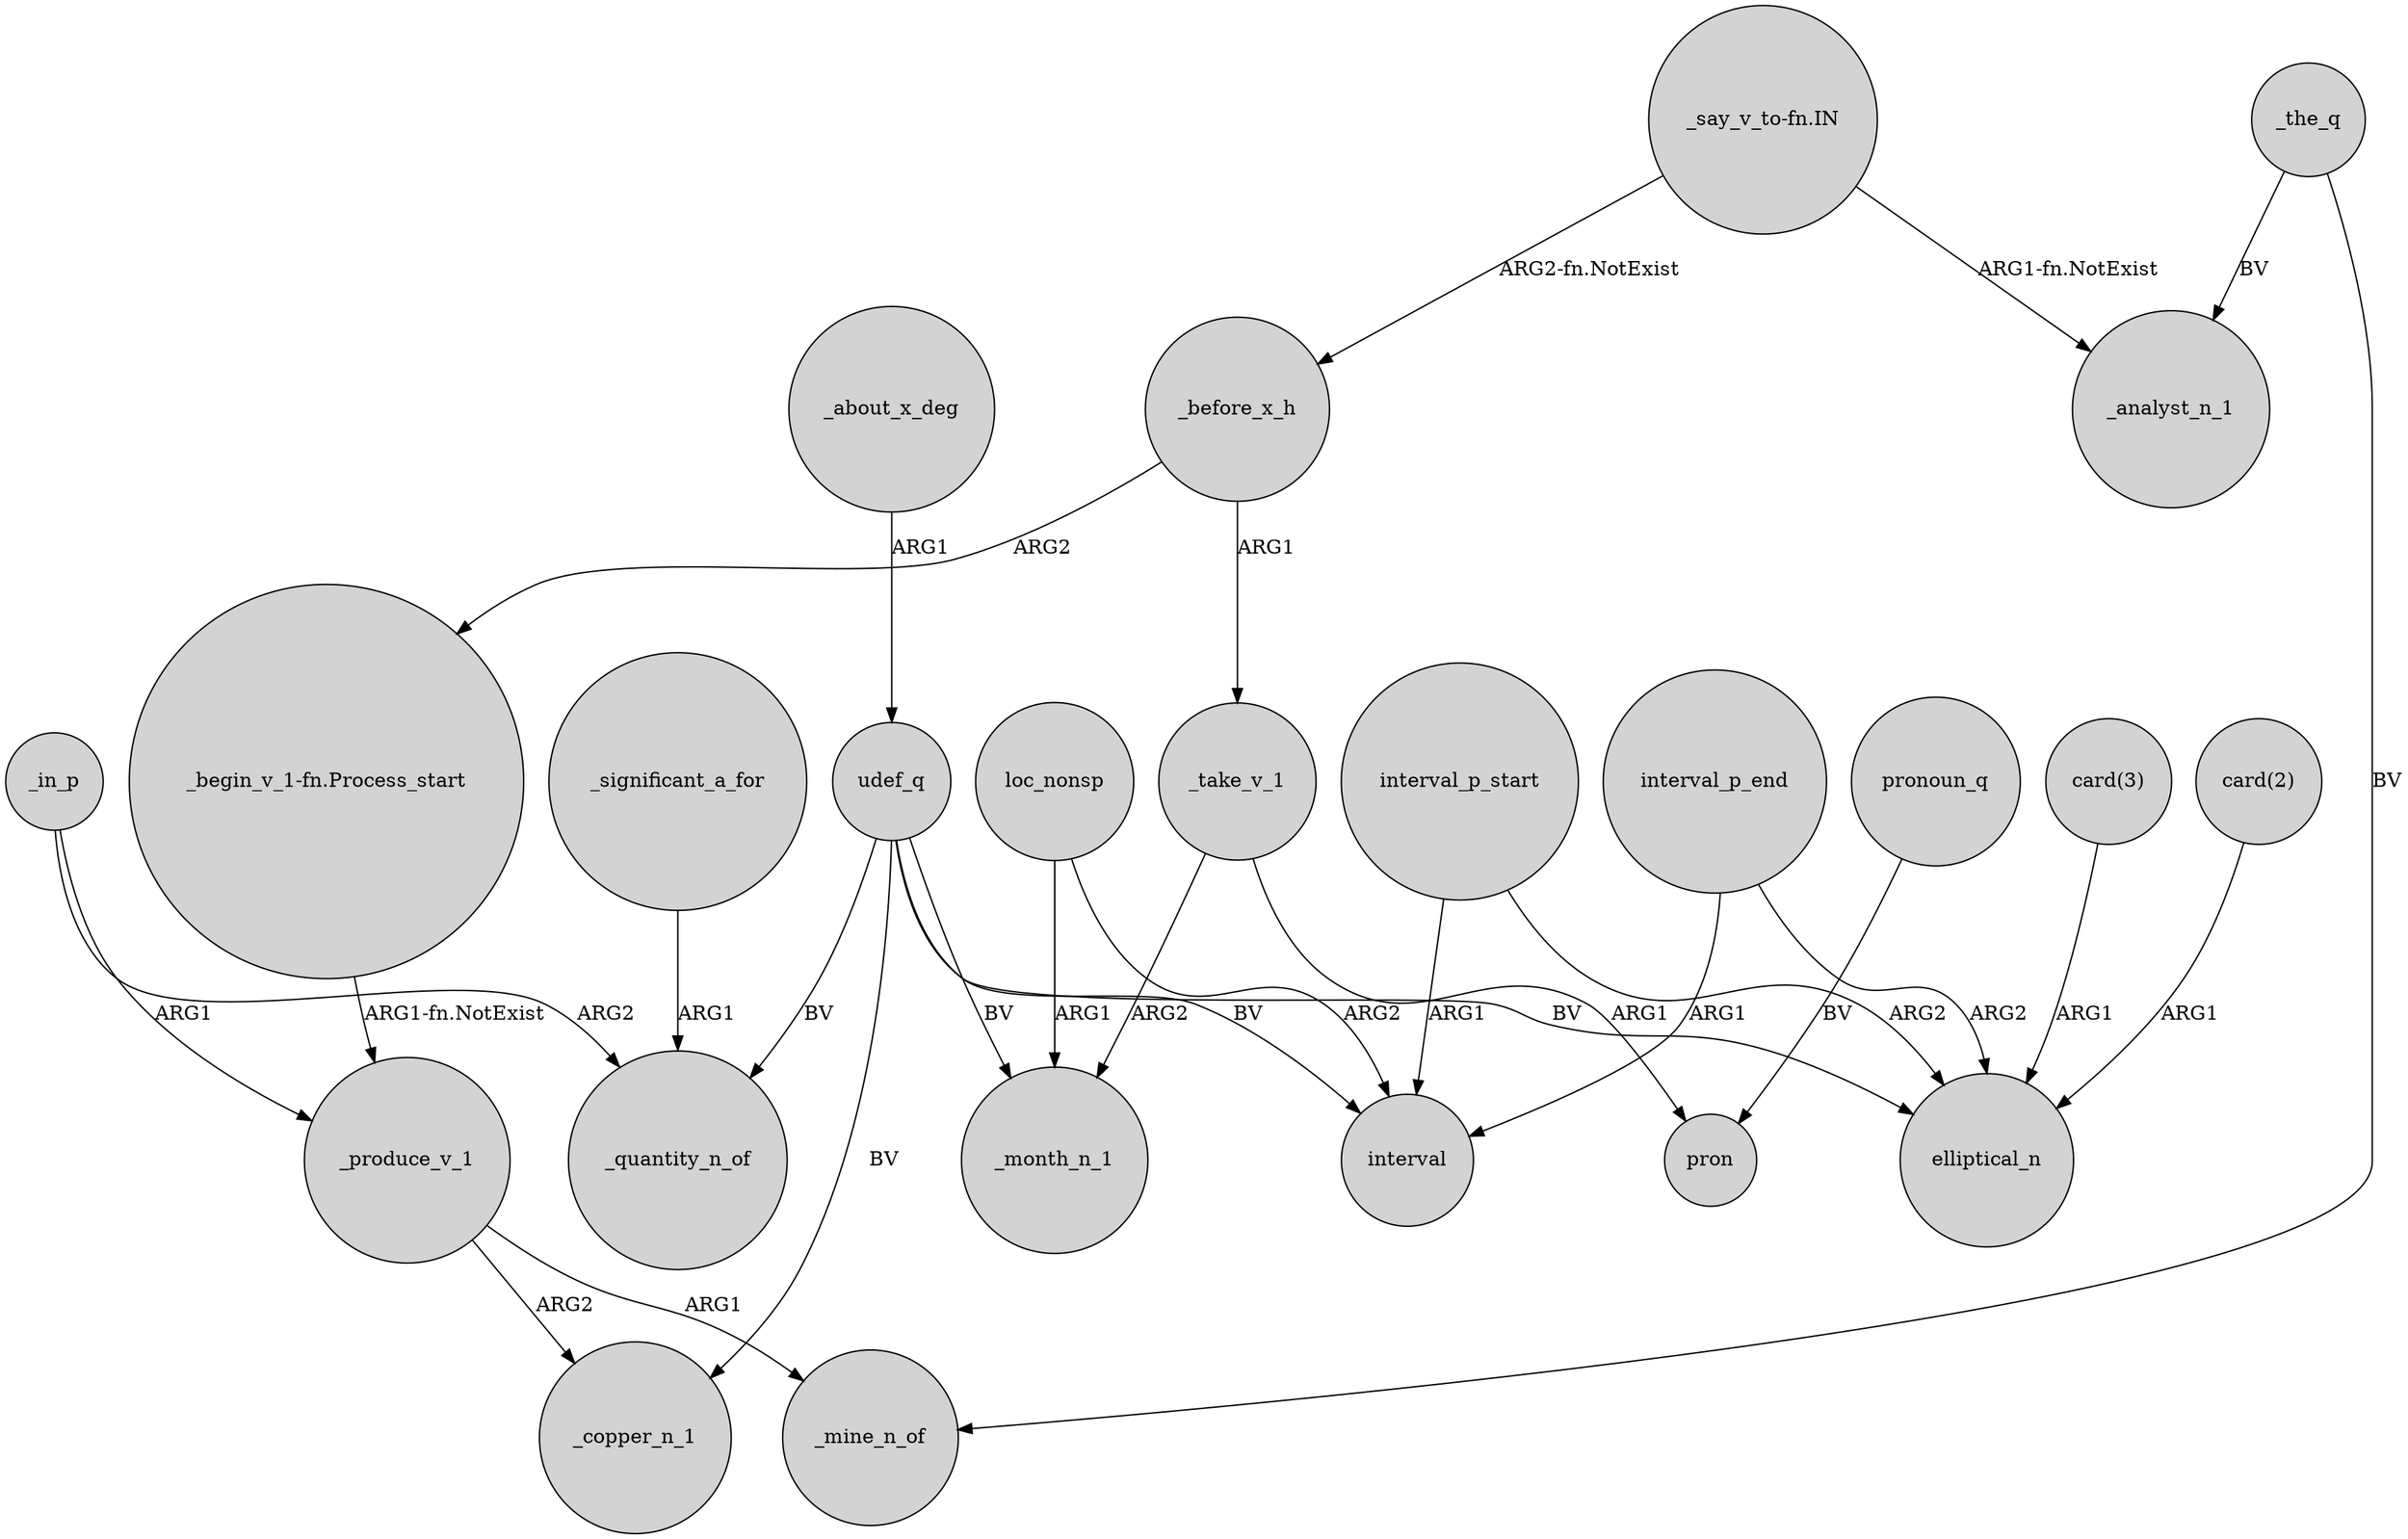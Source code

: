 digraph {
	node [shape=circle style=filled]
	udef_q -> _copper_n_1 [label=BV]
	loc_nonsp -> interval [label=ARG2]
	udef_q -> elliptical_n [label=BV]
	"_say_v_to-fn.IN" -> _analyst_n_1 [label="ARG1-fn.NotExist"]
	_before_x_h -> "_begin_v_1-fn.Process_start" [label=ARG2]
	loc_nonsp -> _month_n_1 [label=ARG1]
	_produce_v_1 -> _copper_n_1 [label=ARG2]
	interval_p_end -> elliptical_n [label=ARG2]
	"_begin_v_1-fn.Process_start" -> _produce_v_1 [label="ARG1-fn.NotExist"]
	"_say_v_to-fn.IN" -> _before_x_h [label="ARG2-fn.NotExist"]
	interval_p_start -> elliptical_n [label=ARG2]
	_take_v_1 -> pron [label=ARG1]
	_about_x_deg -> udef_q [label=ARG1]
	udef_q -> _month_n_1 [label=BV]
	_in_p -> _produce_v_1 [label=ARG1]
	"card(3)" -> elliptical_n [label=ARG1]
	pronoun_q -> pron [label=BV]
	interval_p_start -> interval [label=ARG1]
	_produce_v_1 -> _mine_n_of [label=ARG1]
	udef_q -> _quantity_n_of [label=BV]
	_the_q -> _mine_n_of [label=BV]
	_in_p -> _quantity_n_of [label=ARG2]
	_before_x_h -> _take_v_1 [label=ARG1]
	"card(2)" -> elliptical_n [label=ARG1]
	interval_p_end -> interval [label=ARG1]
	_take_v_1 -> _month_n_1 [label=ARG2]
	_the_q -> _analyst_n_1 [label=BV]
	udef_q -> interval [label=BV]
	_significant_a_for -> _quantity_n_of [label=ARG1]
}
